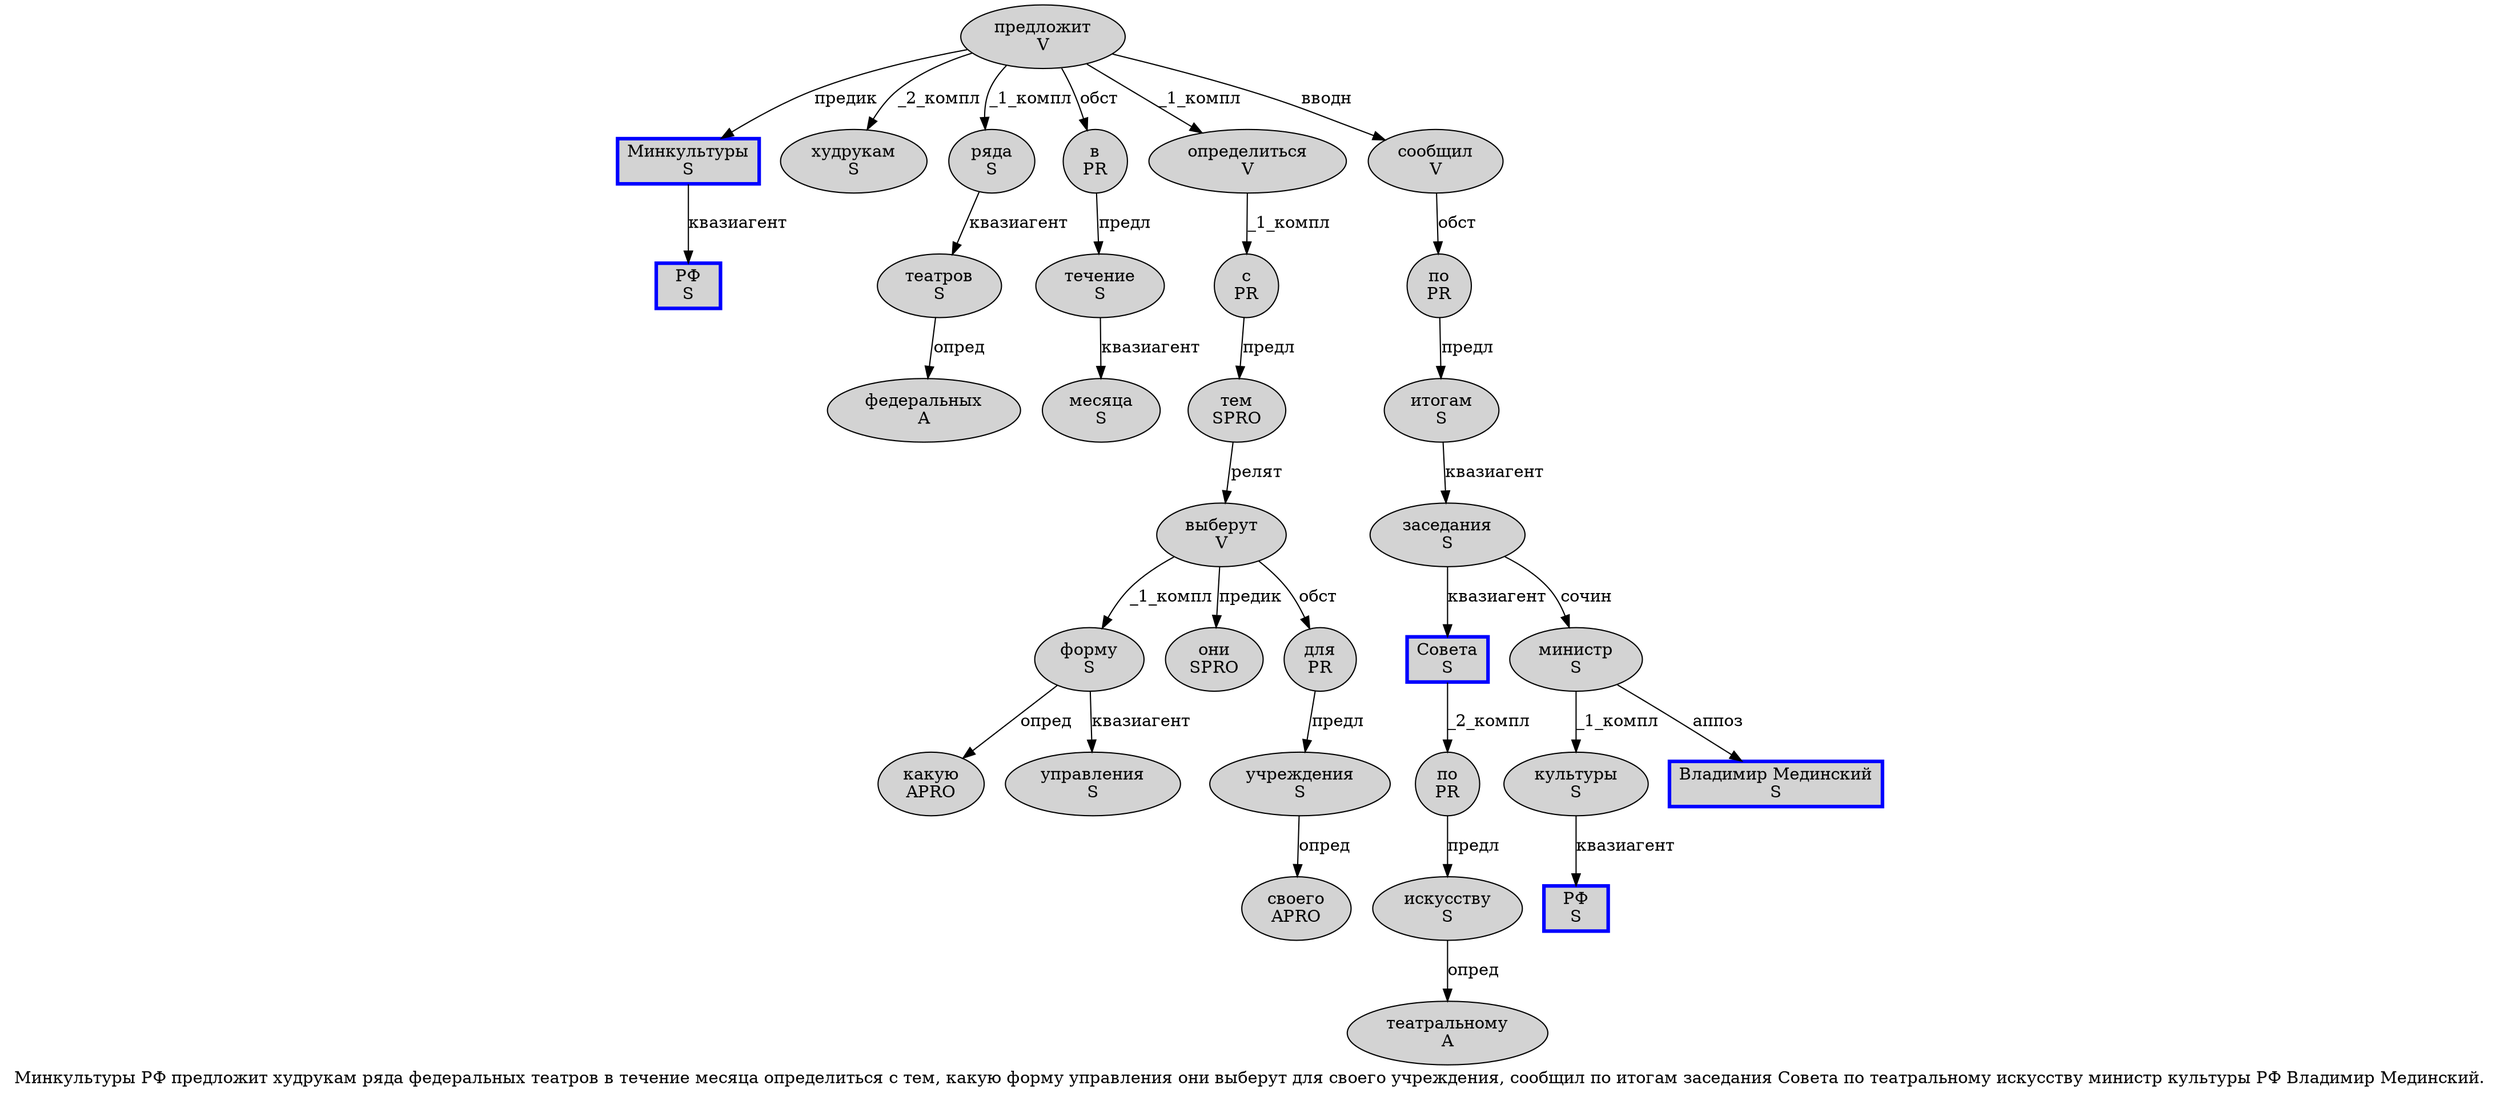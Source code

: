 digraph SENTENCE_75 {
	graph [label="Минкультуры РФ предложит худрукам ряда федеральных театров в течение месяца определиться с тем, какую форму управления они выберут для своего учреждения, сообщил по итогам заседания Совета по театральному искусству министр культуры РФ Владимир Мединский."]
	node [style=filled]
		0 [label="Минкультуры
S" color=blue fillcolor=lightgray penwidth=3 shape=box]
		1 [label="РФ
S" color=blue fillcolor=lightgray penwidth=3 shape=box]
		2 [label="предложит
V" color="" fillcolor=lightgray penwidth=1 shape=ellipse]
		3 [label="худрукам
S" color="" fillcolor=lightgray penwidth=1 shape=ellipse]
		4 [label="ряда
S" color="" fillcolor=lightgray penwidth=1 shape=ellipse]
		5 [label="федеральных
A" color="" fillcolor=lightgray penwidth=1 shape=ellipse]
		6 [label="театров
S" color="" fillcolor=lightgray penwidth=1 shape=ellipse]
		7 [label="в
PR" color="" fillcolor=lightgray penwidth=1 shape=ellipse]
		8 [label="течение
S" color="" fillcolor=lightgray penwidth=1 shape=ellipse]
		9 [label="месяца
S" color="" fillcolor=lightgray penwidth=1 shape=ellipse]
		10 [label="определиться
V" color="" fillcolor=lightgray penwidth=1 shape=ellipse]
		11 [label="с
PR" color="" fillcolor=lightgray penwidth=1 shape=ellipse]
		12 [label="тем
SPRO" color="" fillcolor=lightgray penwidth=1 shape=ellipse]
		14 [label="какую
APRO" color="" fillcolor=lightgray penwidth=1 shape=ellipse]
		15 [label="форму
S" color="" fillcolor=lightgray penwidth=1 shape=ellipse]
		16 [label="управления
S" color="" fillcolor=lightgray penwidth=1 shape=ellipse]
		17 [label="они
SPRO" color="" fillcolor=lightgray penwidth=1 shape=ellipse]
		18 [label="выберут
V" color="" fillcolor=lightgray penwidth=1 shape=ellipse]
		19 [label="для
PR" color="" fillcolor=lightgray penwidth=1 shape=ellipse]
		20 [label="своего
APRO" color="" fillcolor=lightgray penwidth=1 shape=ellipse]
		21 [label="учреждения
S" color="" fillcolor=lightgray penwidth=1 shape=ellipse]
		23 [label="сообщил
V" color="" fillcolor=lightgray penwidth=1 shape=ellipse]
		24 [label="по
PR" color="" fillcolor=lightgray penwidth=1 shape=ellipse]
		25 [label="итогам
S" color="" fillcolor=lightgray penwidth=1 shape=ellipse]
		26 [label="заседания
S" color="" fillcolor=lightgray penwidth=1 shape=ellipse]
		27 [label="Совета
S" color=blue fillcolor=lightgray penwidth=3 shape=box]
		28 [label="по
PR" color="" fillcolor=lightgray penwidth=1 shape=ellipse]
		29 [label="театральному
A" color="" fillcolor=lightgray penwidth=1 shape=ellipse]
		30 [label="искусству
S" color="" fillcolor=lightgray penwidth=1 shape=ellipse]
		31 [label="министр
S" color="" fillcolor=lightgray penwidth=1 shape=ellipse]
		32 [label="культуры
S" color="" fillcolor=lightgray penwidth=1 shape=ellipse]
		33 [label="РФ
S" color=blue fillcolor=lightgray penwidth=3 shape=box]
		34 [label="Владимир Мединский
S" color=blue fillcolor=lightgray penwidth=3 shape=box]
			0 -> 1 [label="квазиагент"]
			26 -> 27 [label="квазиагент"]
			26 -> 31 [label="сочин"]
			15 -> 14 [label="опред"]
			15 -> 16 [label="квазиагент"]
			19 -> 21 [label="предл"]
			28 -> 30 [label="предл"]
			4 -> 6 [label="квазиагент"]
			11 -> 12 [label="предл"]
			27 -> 28 [label="_2_компл"]
			18 -> 15 [label="_1_компл"]
			18 -> 17 [label="предик"]
			18 -> 19 [label="обст"]
			10 -> 11 [label="_1_компл"]
			31 -> 32 [label="_1_компл"]
			31 -> 34 [label="аппоз"]
			12 -> 18 [label="релят"]
			21 -> 20 [label="опред"]
			30 -> 29 [label="опред"]
			25 -> 26 [label="квазиагент"]
			32 -> 33 [label="квазиагент"]
			2 -> 0 [label="предик"]
			2 -> 3 [label="_2_компл"]
			2 -> 4 [label="_1_компл"]
			2 -> 7 [label="обст"]
			2 -> 10 [label="_1_компл"]
			2 -> 23 [label="вводн"]
			24 -> 25 [label="предл"]
			6 -> 5 [label="опред"]
			8 -> 9 [label="квазиагент"]
			23 -> 24 [label="обст"]
			7 -> 8 [label="предл"]
}